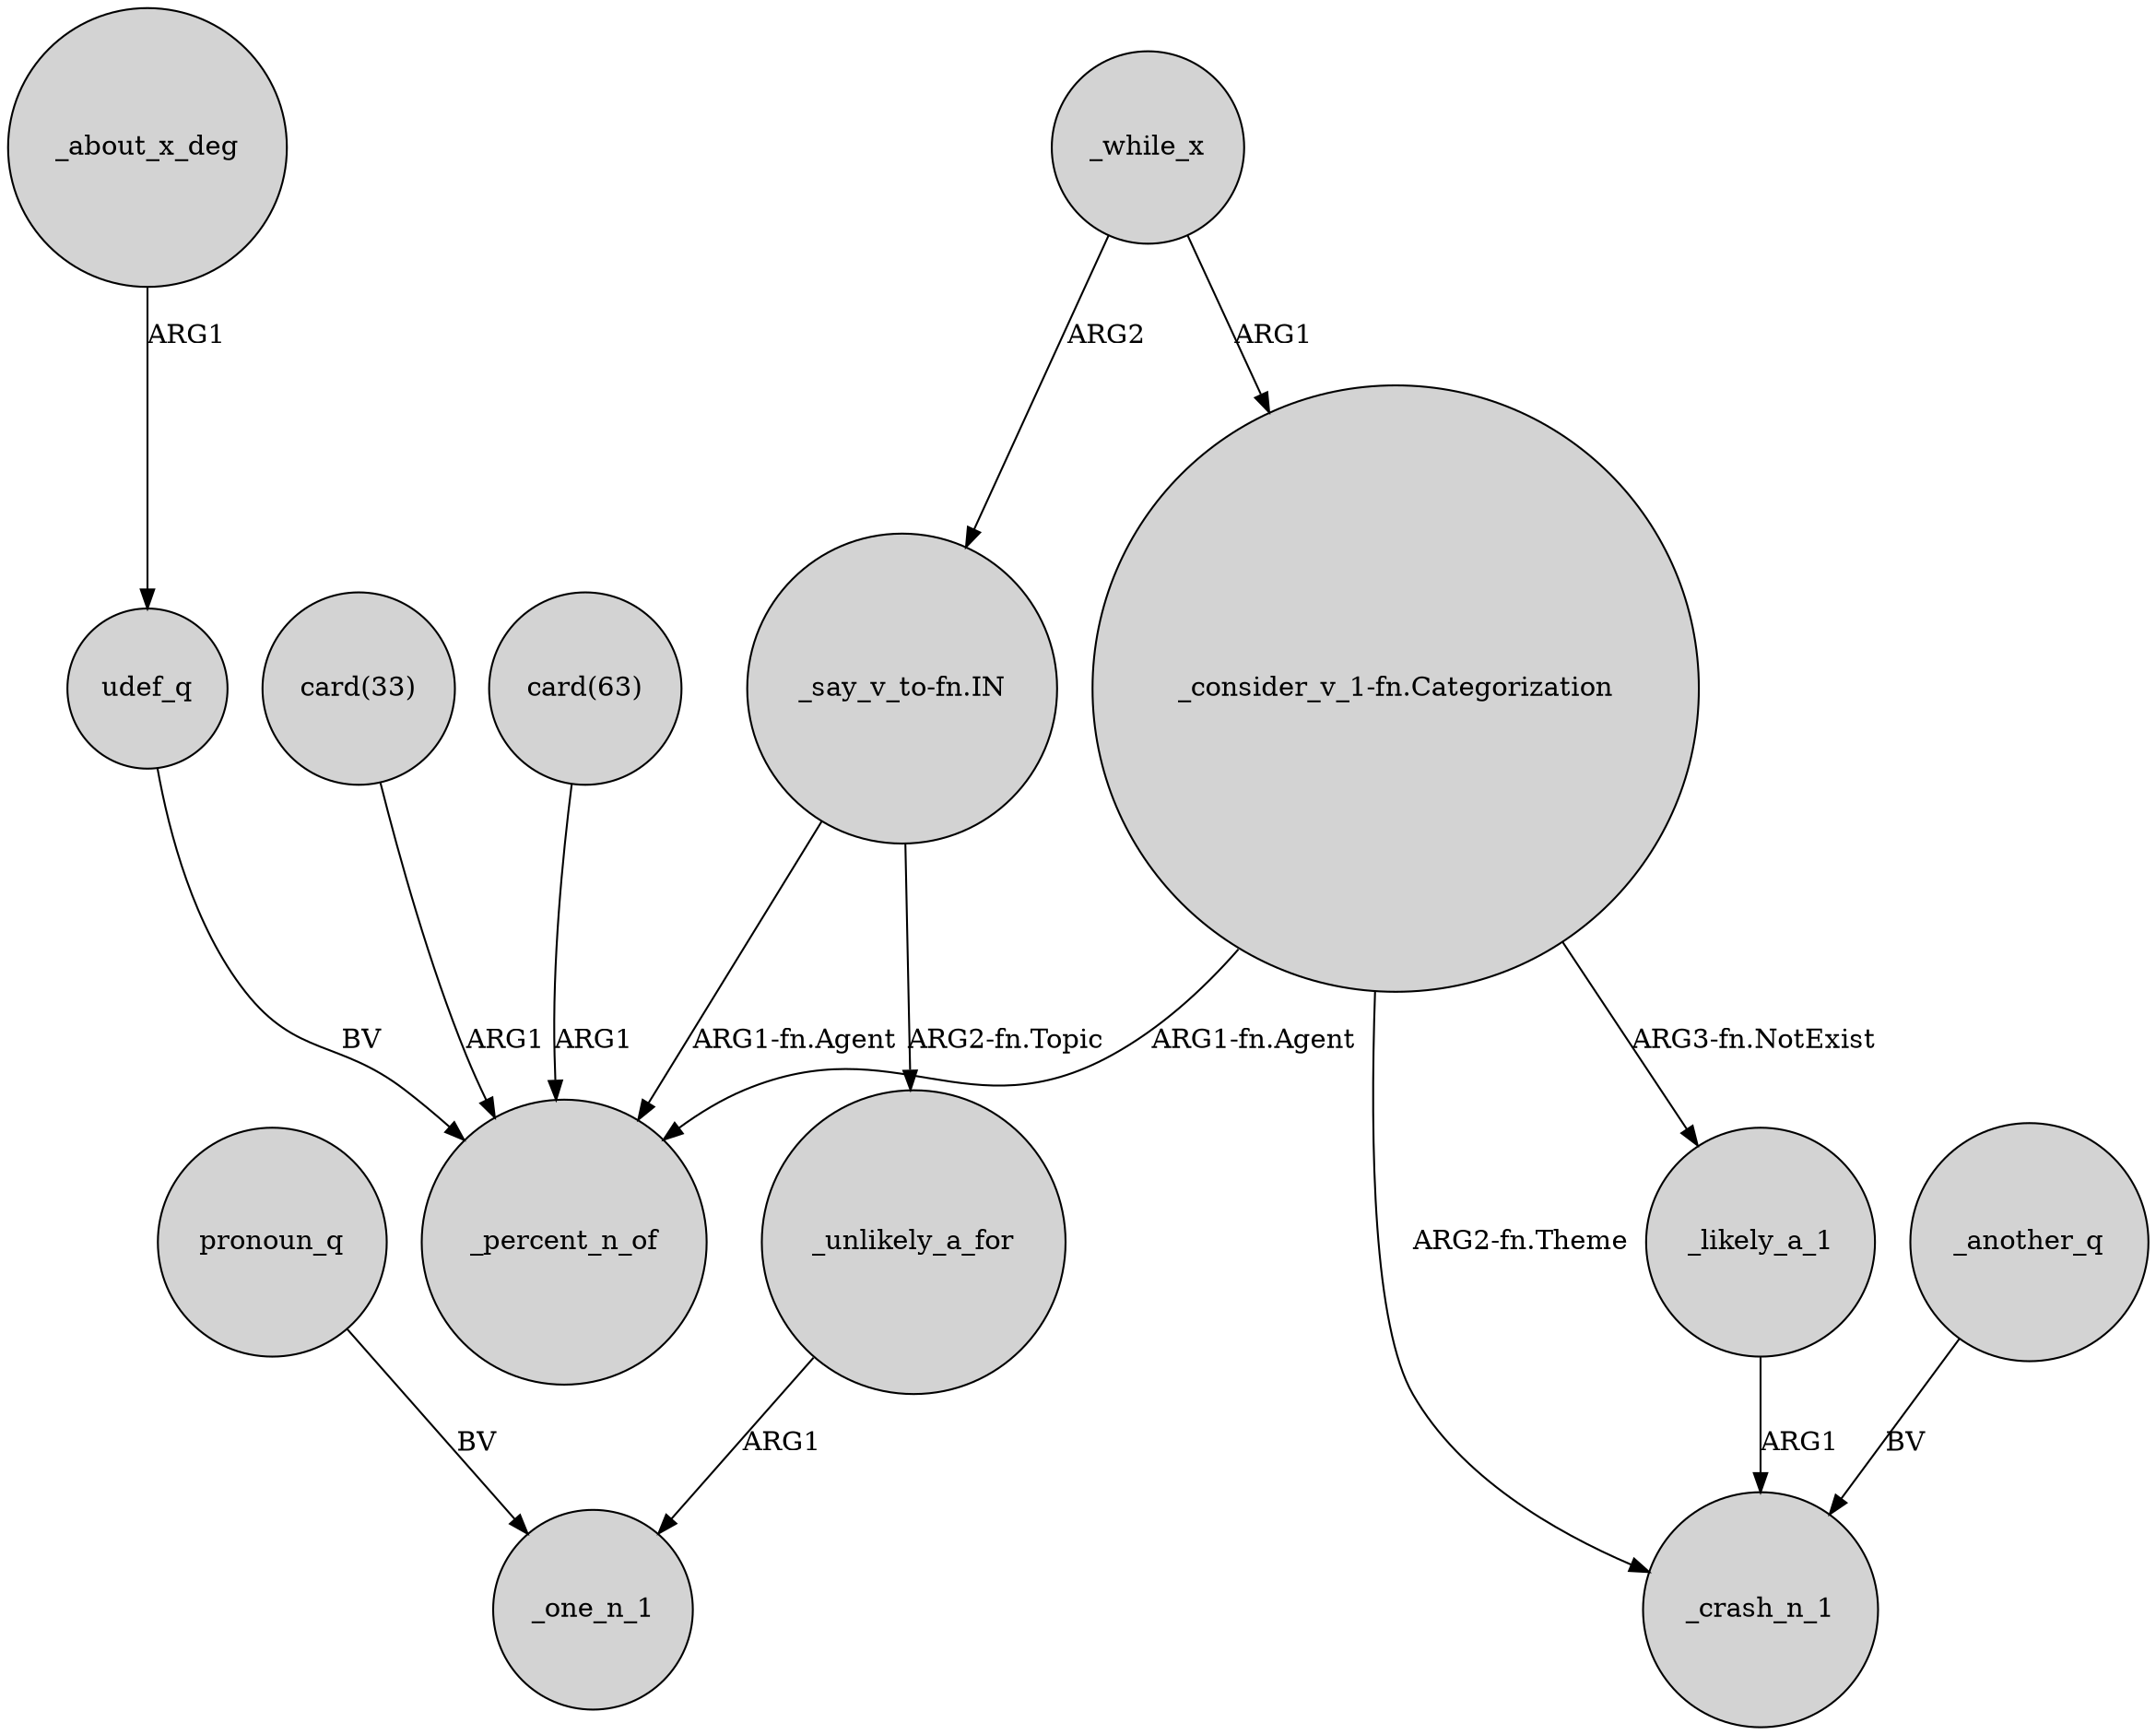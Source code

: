 digraph {
	node [shape=circle style=filled]
	"_say_v_to-fn.IN" -> _unlikely_a_for [label="ARG2-fn.Topic"]
	"card(33)" -> _percent_n_of [label=ARG1]
	udef_q -> _percent_n_of [label=BV]
	_another_q -> _crash_n_1 [label=BV]
	_while_x -> "_consider_v_1-fn.Categorization" [label=ARG1]
	"_consider_v_1-fn.Categorization" -> _crash_n_1 [label="ARG2-fn.Theme"]
	"_consider_v_1-fn.Categorization" -> _percent_n_of [label="ARG1-fn.Agent"]
	_about_x_deg -> udef_q [label=ARG1]
	_while_x -> "_say_v_to-fn.IN" [label=ARG2]
	"card(63)" -> _percent_n_of [label=ARG1]
	"_consider_v_1-fn.Categorization" -> _likely_a_1 [label="ARG3-fn.NotExist"]
	pronoun_q -> _one_n_1 [label=BV]
	_likely_a_1 -> _crash_n_1 [label=ARG1]
	_unlikely_a_for -> _one_n_1 [label=ARG1]
	"_say_v_to-fn.IN" -> _percent_n_of [label="ARG1-fn.Agent"]
}
